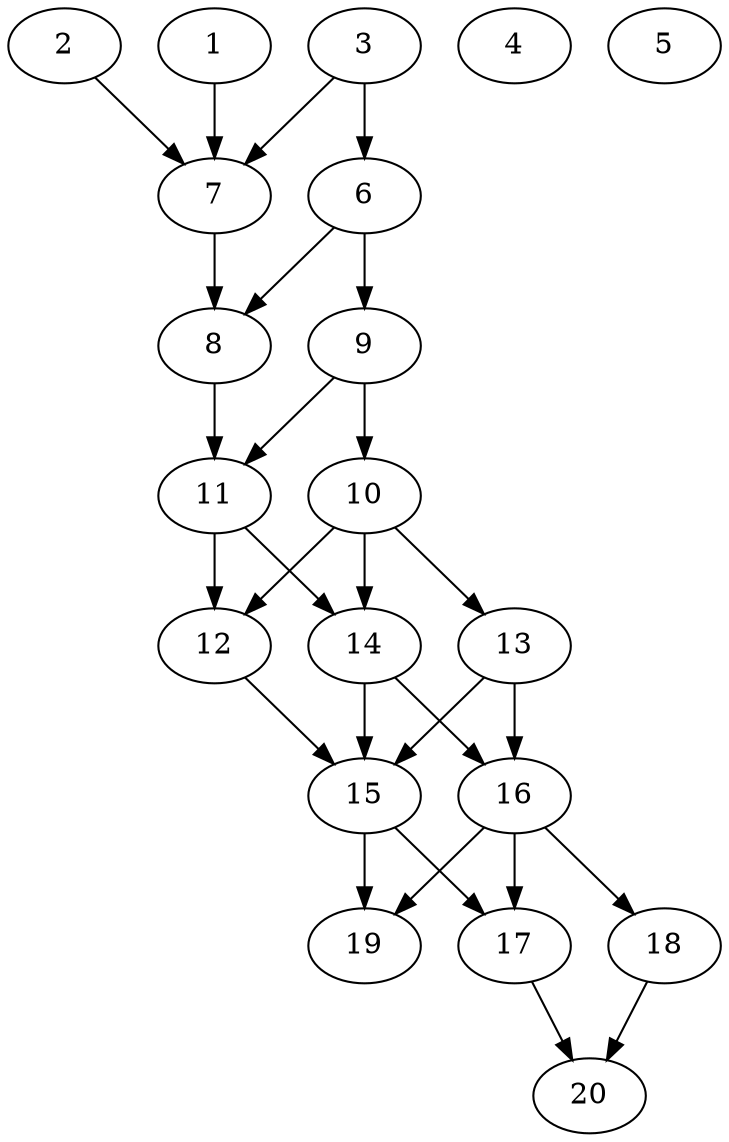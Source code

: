 // DAG automatically generated by daggen at Tue Jul 23 14:31:37 2019
// ./daggen --dot -n 20 --ccr 0.3 --fat 0.5 --regular 0.5 --density 0.8 --mindata 5242880 --maxdata 52428800 
digraph G {
  1 [size="108178773", alpha="0.03", expect_size="32453632"] 
  1 -> 7 [size ="32453632"]
  2 [size="21411840", alpha="0.03", expect_size="6423552"] 
  2 -> 7 [size ="6423552"]
  3 [size="45247147", alpha="0.18", expect_size="13574144"] 
  3 -> 6 [size ="13574144"]
  3 -> 7 [size ="13574144"]
  4 [size="62870187", alpha="0.08", expect_size="18861056"] 
  5 [size="136209067", alpha="0.09", expect_size="40862720"] 
  6 [size="160938667", alpha="0.10", expect_size="48281600"] 
  6 -> 8 [size ="48281600"]
  6 -> 9 [size ="48281600"]
  7 [size="115258027", alpha="0.12", expect_size="34577408"] 
  7 -> 8 [size ="34577408"]
  8 [size="51008853", alpha="0.07", expect_size="15302656"] 
  8 -> 11 [size ="15302656"]
  9 [size="66648747", alpha="0.08", expect_size="19994624"] 
  9 -> 10 [size ="19994624"]
  9 -> 11 [size ="19994624"]
  10 [size="125812053", alpha="0.14", expect_size="37743616"] 
  10 -> 12 [size ="37743616"]
  10 -> 13 [size ="37743616"]
  10 -> 14 [size ="37743616"]
  11 [size="138581333", alpha="0.04", expect_size="41574400"] 
  11 -> 12 [size ="41574400"]
  11 -> 14 [size ="41574400"]
  12 [size="162747733", alpha="0.17", expect_size="48824320"] 
  12 -> 15 [size ="48824320"]
  13 [size="27398827", alpha="0.18", expect_size="8219648"] 
  13 -> 15 [size ="8219648"]
  13 -> 16 [size ="8219648"]
  14 [size="168219307", alpha="0.09", expect_size="50465792"] 
  14 -> 15 [size ="50465792"]
  14 -> 16 [size ="50465792"]
  15 [size="72850773", alpha="0.05", expect_size="21855232"] 
  15 -> 17 [size ="21855232"]
  15 -> 19 [size ="21855232"]
  16 [size="143179093", alpha="0.07", expect_size="42953728"] 
  16 -> 17 [size ="42953728"]
  16 -> 18 [size ="42953728"]
  16 -> 19 [size ="42953728"]
  17 [size="64153600", alpha="0.16", expect_size="19246080"] 
  17 -> 20 [size ="19246080"]
  18 [size="156057600", alpha="0.08", expect_size="46817280"] 
  18 -> 20 [size ="46817280"]
  19 [size="53930667", alpha="0.00", expect_size="16179200"] 
  20 [size="119794347", alpha="0.16", expect_size="35938304"] 
}

